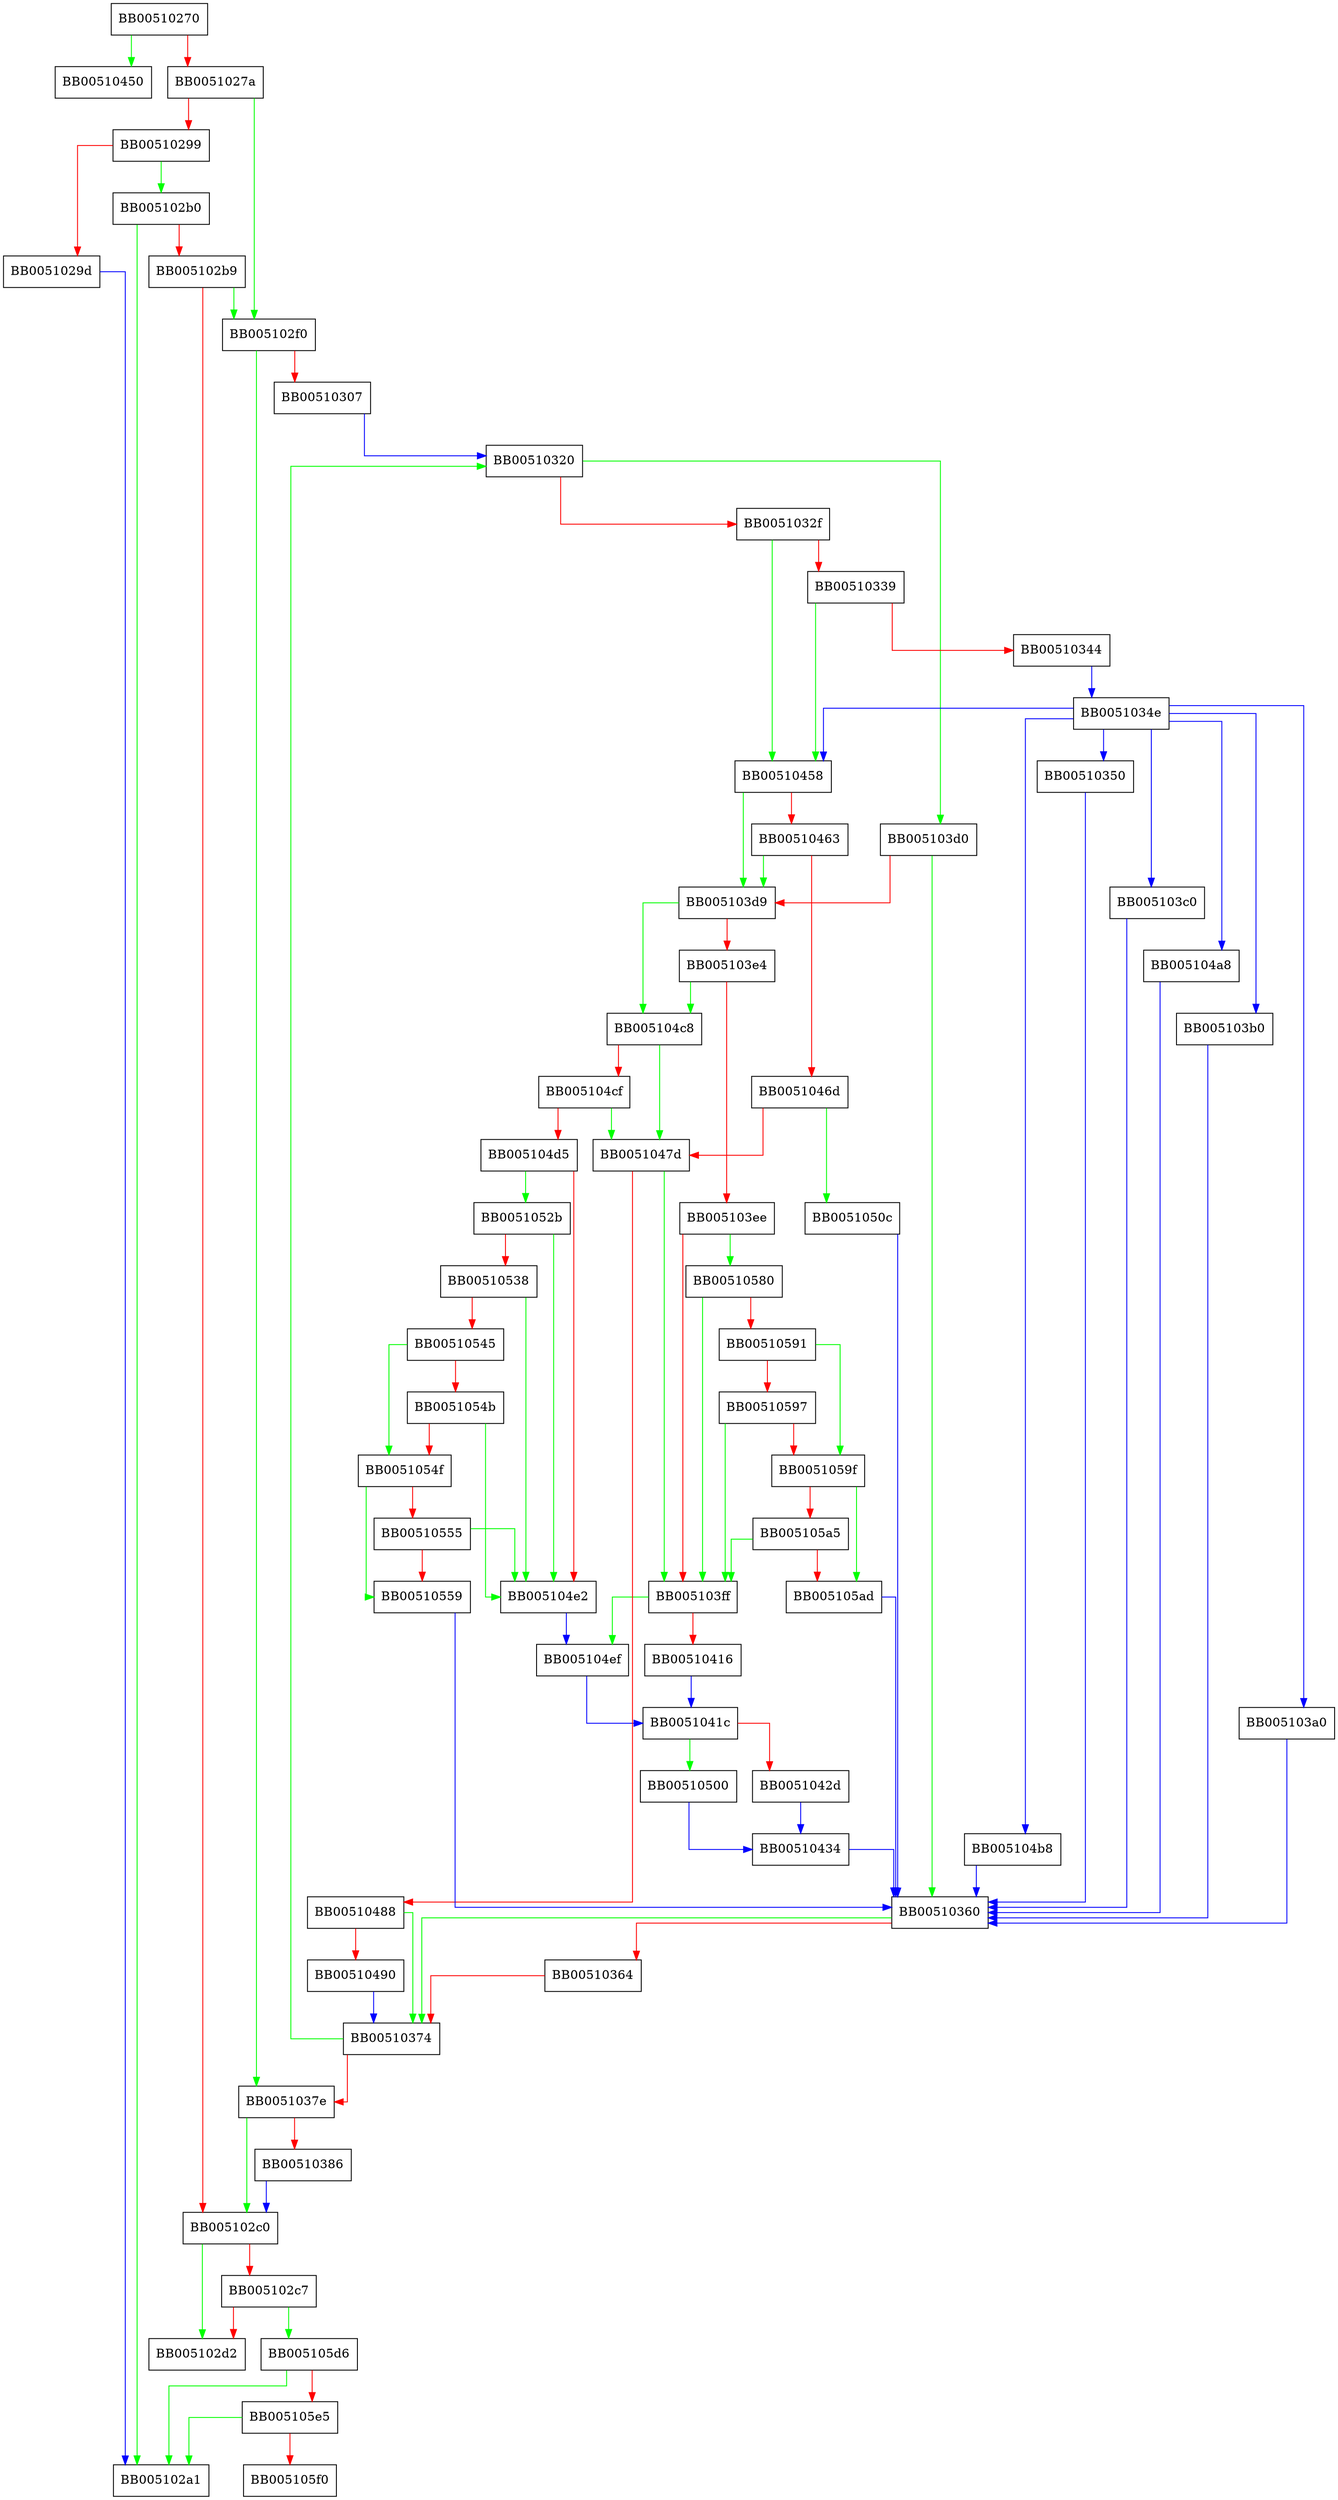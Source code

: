 digraph ossl_json_str_len {
  node [shape="box"];
  graph [splines=ortho];
  BB00510270 -> BB00510450 [color="green"];
  BB00510270 -> BB0051027a [color="red"];
  BB0051027a -> BB005102f0 [color="green"];
  BB0051027a -> BB00510299 [color="red"];
  BB00510299 -> BB005102b0 [color="green"];
  BB00510299 -> BB0051029d [color="red"];
  BB0051029d -> BB005102a1 [color="blue"];
  BB005102b0 -> BB005102a1 [color="green"];
  BB005102b0 -> BB005102b9 [color="red"];
  BB005102b9 -> BB005102f0 [color="green"];
  BB005102b9 -> BB005102c0 [color="red"];
  BB005102c0 -> BB005102d2 [color="green"];
  BB005102c0 -> BB005102c7 [color="red"];
  BB005102c7 -> BB005105d6 [color="green"];
  BB005102c7 -> BB005102d2 [color="red"];
  BB005102f0 -> BB0051037e [color="green"];
  BB005102f0 -> BB00510307 [color="red"];
  BB00510307 -> BB00510320 [color="blue"];
  BB00510320 -> BB005103d0 [color="green"];
  BB00510320 -> BB0051032f [color="red"];
  BB0051032f -> BB00510458 [color="green"];
  BB0051032f -> BB00510339 [color="red"];
  BB00510339 -> BB00510458 [color="green"];
  BB00510339 -> BB00510344 [color="red"];
  BB00510344 -> BB0051034e [color="blue"];
  BB0051034e -> BB005103c0 [color="blue"];
  BB0051034e -> BB005104a8 [color="blue"];
  BB0051034e -> BB005103b0 [color="blue"];
  BB0051034e -> BB00510458 [color="blue"];
  BB0051034e -> BB005103a0 [color="blue"];
  BB0051034e -> BB005104b8 [color="blue"];
  BB0051034e -> BB00510350 [color="blue"];
  BB00510350 -> BB00510360 [color="blue"];
  BB00510360 -> BB00510374 [color="green"];
  BB00510360 -> BB00510364 [color="red"];
  BB00510364 -> BB00510374 [color="red"];
  BB00510374 -> BB00510320 [color="green"];
  BB00510374 -> BB0051037e [color="red"];
  BB0051037e -> BB005102c0 [color="green"];
  BB0051037e -> BB00510386 [color="red"];
  BB00510386 -> BB005102c0 [color="blue"];
  BB005103a0 -> BB00510360 [color="blue"];
  BB005103b0 -> BB00510360 [color="blue"];
  BB005103c0 -> BB00510360 [color="blue"];
  BB005103d0 -> BB00510360 [color="green"];
  BB005103d0 -> BB005103d9 [color="red"];
  BB005103d9 -> BB005104c8 [color="green"];
  BB005103d9 -> BB005103e4 [color="red"];
  BB005103e4 -> BB005104c8 [color="green"];
  BB005103e4 -> BB005103ee [color="red"];
  BB005103ee -> BB00510580 [color="green"];
  BB005103ee -> BB005103ff [color="red"];
  BB005103ff -> BB005104ef [color="green"];
  BB005103ff -> BB00510416 [color="red"];
  BB00510416 -> BB0051041c [color="blue"];
  BB0051041c -> BB00510500 [color="green"];
  BB0051041c -> BB0051042d [color="red"];
  BB0051042d -> BB00510434 [color="blue"];
  BB00510434 -> BB00510360 [color="blue"];
  BB00510458 -> BB005103d9 [color="green"];
  BB00510458 -> BB00510463 [color="red"];
  BB00510463 -> BB005103d9 [color="green"];
  BB00510463 -> BB0051046d [color="red"];
  BB0051046d -> BB0051050c [color="green"];
  BB0051046d -> BB0051047d [color="red"];
  BB0051047d -> BB005103ff [color="green"];
  BB0051047d -> BB00510488 [color="red"];
  BB00510488 -> BB00510374 [color="green"];
  BB00510488 -> BB00510490 [color="red"];
  BB00510490 -> BB00510374 [color="blue"];
  BB005104a8 -> BB00510360 [color="blue"];
  BB005104b8 -> BB00510360 [color="blue"];
  BB005104c8 -> BB0051047d [color="green"];
  BB005104c8 -> BB005104cf [color="red"];
  BB005104cf -> BB0051047d [color="green"];
  BB005104cf -> BB005104d5 [color="red"];
  BB005104d5 -> BB0051052b [color="green"];
  BB005104d5 -> BB005104e2 [color="red"];
  BB005104e2 -> BB005104ef [color="blue"];
  BB005104ef -> BB0051041c [color="blue"];
  BB00510500 -> BB00510434 [color="blue"];
  BB0051050c -> BB00510360 [color="blue"];
  BB0051052b -> BB005104e2 [color="green"];
  BB0051052b -> BB00510538 [color="red"];
  BB00510538 -> BB005104e2 [color="green"];
  BB00510538 -> BB00510545 [color="red"];
  BB00510545 -> BB0051054f [color="green"];
  BB00510545 -> BB0051054b [color="red"];
  BB0051054b -> BB005104e2 [color="green"];
  BB0051054b -> BB0051054f [color="red"];
  BB0051054f -> BB00510559 [color="green"];
  BB0051054f -> BB00510555 [color="red"];
  BB00510555 -> BB005104e2 [color="green"];
  BB00510555 -> BB00510559 [color="red"];
  BB00510559 -> BB00510360 [color="blue"];
  BB00510580 -> BB005103ff [color="green"];
  BB00510580 -> BB00510591 [color="red"];
  BB00510591 -> BB0051059f [color="green"];
  BB00510591 -> BB00510597 [color="red"];
  BB00510597 -> BB005103ff [color="green"];
  BB00510597 -> BB0051059f [color="red"];
  BB0051059f -> BB005105ad [color="green"];
  BB0051059f -> BB005105a5 [color="red"];
  BB005105a5 -> BB005103ff [color="green"];
  BB005105a5 -> BB005105ad [color="red"];
  BB005105ad -> BB00510360 [color="blue"];
  BB005105d6 -> BB005102a1 [color="green"];
  BB005105d6 -> BB005105e5 [color="red"];
  BB005105e5 -> BB005102a1 [color="green"];
  BB005105e5 -> BB005105f0 [color="red"];
}